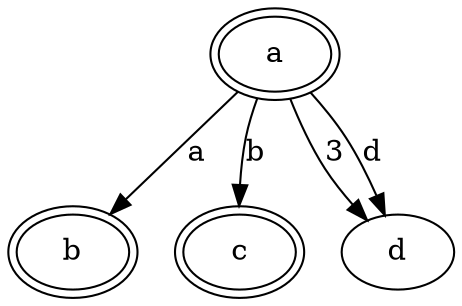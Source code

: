digraph OUT {
	a -> b [label=a];
	a -> c [label=b];
	a -> d [label=3];
	a -> d [label=d];
	a [peripheries=2];
	b [peripheries=2];
	c [peripheries=2];
}
